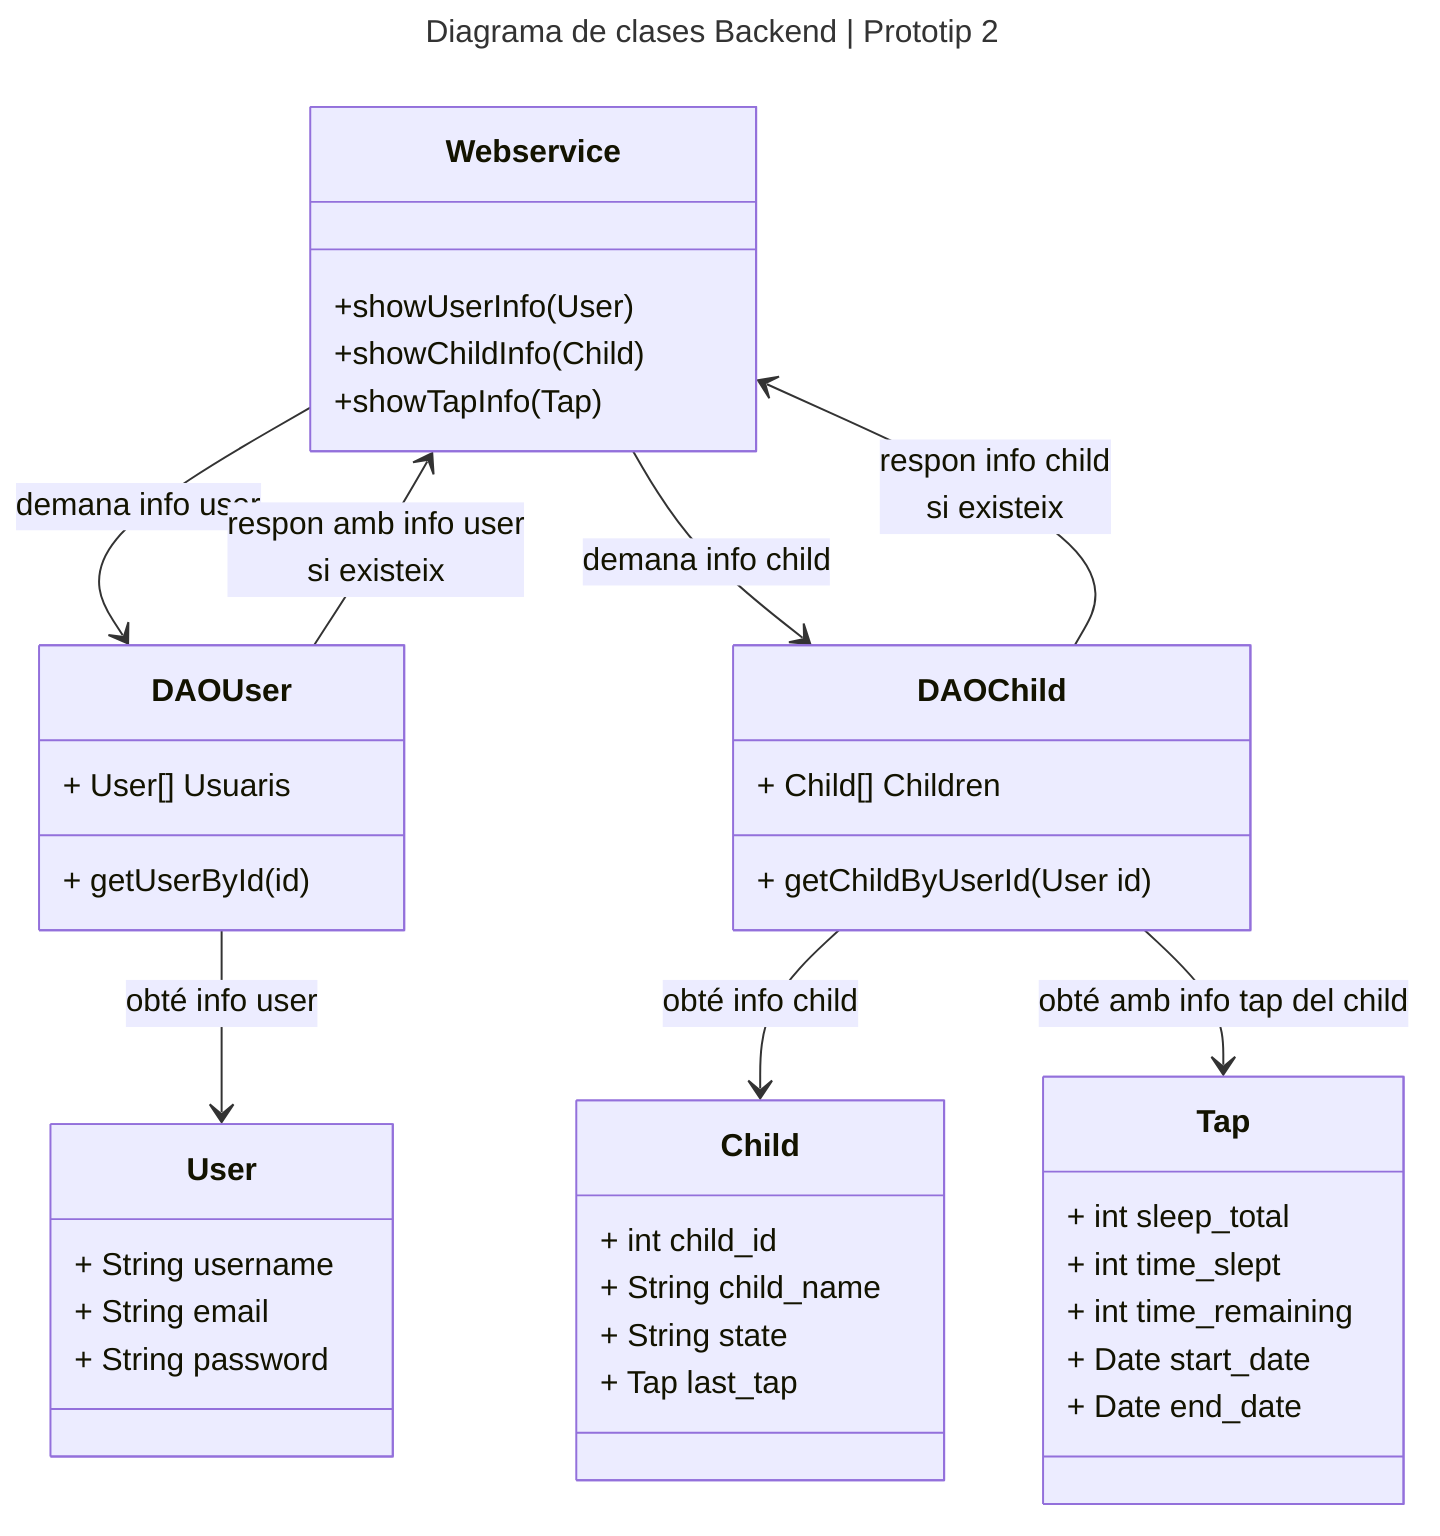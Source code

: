 ---
title: Diagrama de clases Backend | Prototip 2
---

classDiagram
    Webservice --> DAOUser: demana info user
    DAOUser --> User: obté info user
    DAOUser --> Webservice: respon amb info user <br> si existeix
    Webservice --> DAOChild: demana info child 
    DAOChild --> Child: obté info child
    DAOChild --> Webservice: respon info child <br> si existeix
    DAOChild --> Tap: obté amb info tap del child 

    class Webservice {
        +showUserInfo(User)
        +showChildInfo(Child)
        +showTapInfo(Tap)
    }

    class DAOUser {
        + User[] Usuaris
        + getUserById(id)
    }

    class User {
        + String username
        + String email
        + String password
    }

    class DAOChild {
        + Child[] Children
        + getChildByUserId(User id)
    }

    class Child {
        + int child_id
        + String child_name
        + String state
        + Tap last_tap
    }

    class Tap {
        + int sleep_total
        + int time_slept
        + int time_remaining
        + Date start_date
        + Date end_date
    }